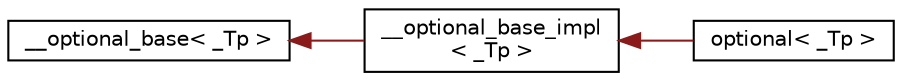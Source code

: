 digraph "Graphical Class Hierarchy"
{
  edge [fontname="Helvetica",fontsize="10",labelfontname="Helvetica",labelfontsize="10"];
  node [fontname="Helvetica",fontsize="10",shape=record];
  rankdir="LR";
  Node1 [label="__optional_base\< _Tp \>",height=0.2,width=0.4,color="black", fillcolor="white", style="filled",URL="$struct____optional__base.xhtml"];
  Node1 -> Node2 [dir="back",color="firebrick4",fontsize="10",style="solid",fontname="Helvetica"];
  Node2 [label="__optional_base_impl\l\< _Tp \>",height=0.2,width=0.4,color="black", fillcolor="white", style="filled",URL="$class____optional__base__impl.xhtml"];
  Node2 -> Node3 [dir="back",color="firebrick4",fontsize="10",style="solid",fontname="Helvetica"];
  Node3 [label="optional\< _Tp \>",height=0.2,width=0.4,color="black", fillcolor="white", style="filled",URL="$classoptional.xhtml"];
}
